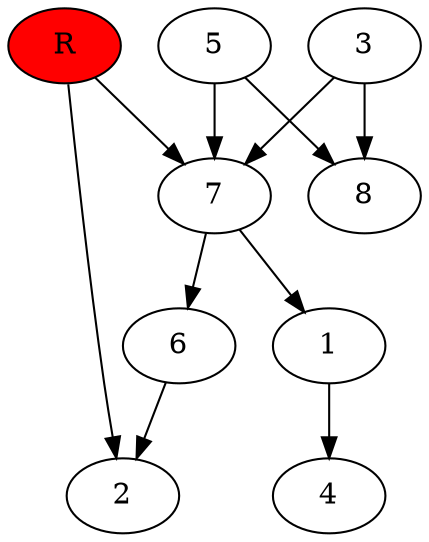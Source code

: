 digraph prb31754 {
	1
	2
	3
	4
	5
	6
	7
	8
	R [fillcolor="#ff0000" style=filled]
	1 -> 4
	3 -> 7
	3 -> 8
	5 -> 7
	5 -> 8
	6 -> 2
	7 -> 1
	7 -> 6
	R -> 2
	R -> 7
}
